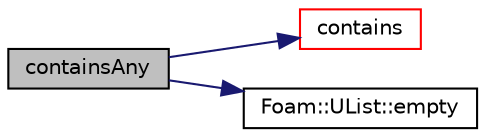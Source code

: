 digraph "containsAny"
{
  bgcolor="transparent";
  edge [fontname="Helvetica",fontsize="10",labelfontname="Helvetica",labelfontsize="10"];
  node [fontname="Helvetica",fontsize="10",shape=record];
  rankdir="LR";
  Node1133 [label="containsAny",height=0.2,width=0.4,color="black", fillcolor="grey75", style="filled", fontcolor="black"];
  Node1133 -> Node1134 [color="midnightblue",fontsize="10",style="solid",fontname="Helvetica"];
  Node1134 [label="contains",height=0.2,width=0.4,color="red",URL="$a28253.html#a7e701fa094ffe47c254aea533b94b572",tooltip="Contains point? (inside or on edge) "];
  Node1133 -> Node1138 [color="midnightblue",fontsize="10",style="solid",fontname="Helvetica"];
  Node1138 [label="Foam::UList::empty",height=0.2,width=0.4,color="black",URL="$a26837.html#a644718bb2fb240de962dc3c9a1fdf0dc",tooltip="Return true if the UList is empty (ie, size() is zero) "];
}
